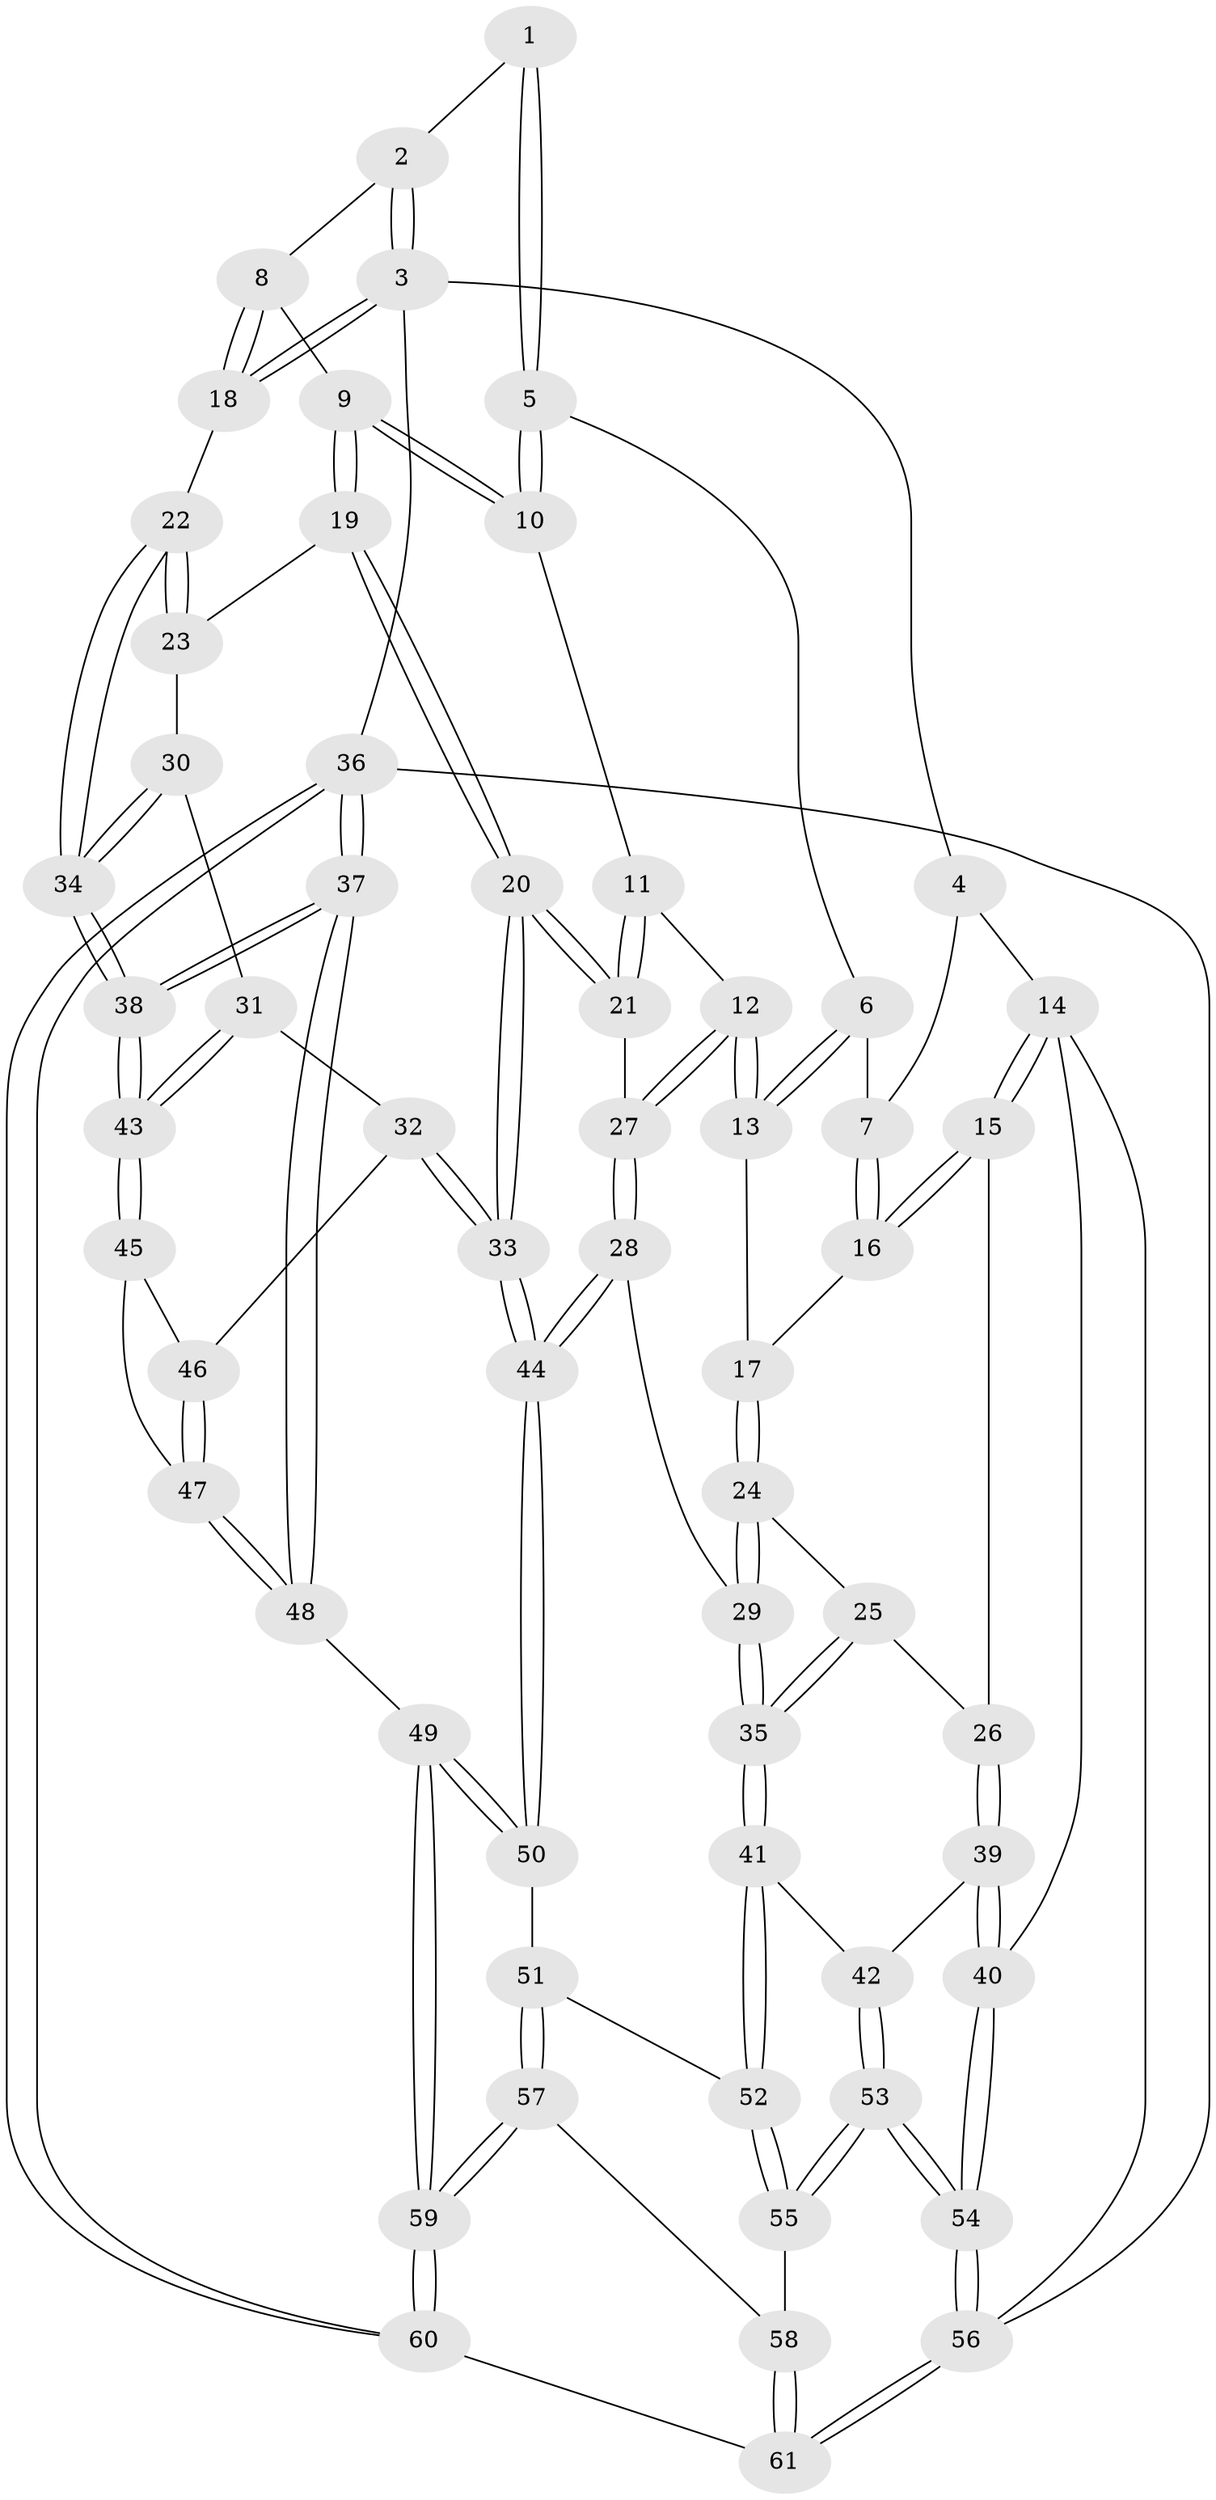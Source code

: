 // Generated by graph-tools (version 1.1) at 2025/51/03/09/25 03:51:06]
// undirected, 61 vertices, 149 edges
graph export_dot {
graph [start="1"]
  node [color=gray90,style=filled];
  1 [pos="+0.5303209007479665+0"];
  2 [pos="+0.761241074867337+0"];
  3 [pos="+1+0"];
  4 [pos="+0.20398844138023567+0"];
  5 [pos="+0.5009965277032076+0"];
  6 [pos="+0.4159416717740561+0.09214797392577205"];
  7 [pos="+0.17455138265336945+0.08855634203458873"];
  8 [pos="+0.731900044601769+0.1849333970694236"];
  9 [pos="+0.7141232107377595+0.2275562521381114"];
  10 [pos="+0.602532779741995+0.23699232091297812"];
  11 [pos="+0.5951255419532073+0.24147558841803682"];
  12 [pos="+0.44175409668596366+0.2885885864058822"];
  13 [pos="+0.4220330062402506+0.28080783920394586"];
  14 [pos="+0+0.2633885942328294"];
  15 [pos="+0+0.235202716305011"];
  16 [pos="+0.1446013036815068+0.15446822570010085"];
  17 [pos="+0.3435581829939869+0.2958603684835691"];
  18 [pos="+1+0.09883626666868768"];
  19 [pos="+0.7321111545203101+0.2534937817683933"];
  20 [pos="+0.6239631582797429+0.482294320946345"];
  21 [pos="+0.6167946703552242+0.4748274760065473"];
  22 [pos="+1+0.16237353914935904"];
  23 [pos="+0.8069370296735386+0.32044049844727895"];
  24 [pos="+0.29733169722806085+0.37911956317423523"];
  25 [pos="+0.24773136078440336+0.41520180107210963"];
  26 [pos="+0.20212744937562072+0.4292454282757314"];
  27 [pos="+0.4788323262005873+0.3995524281951791"];
  28 [pos="+0.4116479495855946+0.544984170991158"];
  29 [pos="+0.4034649604357604+0.547074682134601"];
  30 [pos="+0.8109608890512414+0.34714291651597134"];
  31 [pos="+0.8042155228662567+0.44467657684648776"];
  32 [pos="+0.6733865416882893+0.5019569232747971"];
  33 [pos="+0.6349204851195411+0.5042784543924537"];
  34 [pos="+1+0.4771122429671863"];
  35 [pos="+0.3292674877545993+0.605613652141897"];
  36 [pos="+1+1"];
  37 [pos="+1+0.7816862550164867"];
  38 [pos="+1+0.6447444522682332"];
  39 [pos="+0.14099910708242092+0.5495497660005791"];
  40 [pos="+0+0.5641800585559387"];
  41 [pos="+0.31149339166501366+0.6290680620599741"];
  42 [pos="+0.23467976933294948+0.6296941120993538"];
  43 [pos="+0.9410741895906098+0.5848467641604509"];
  44 [pos="+0.5760494532660645+0.6153375439360268"];
  45 [pos="+0.8427860843613247+0.6174317227196763"];
  46 [pos="+0.6748277236968367+0.5035374682720221"];
  47 [pos="+0.777770293440611+0.6491000366270102"];
  48 [pos="+0.6877152586485538+0.7366390127918513"];
  49 [pos="+0.6770225899502608+0.7427323348365383"];
  50 [pos="+0.5873646005518972+0.6777440476864115"];
  51 [pos="+0.4830154644922902+0.7467708894739703"];
  52 [pos="+0.36438288068196917+0.728767444101345"];
  53 [pos="+0.050592452944323726+0.9408668682497733"];
  54 [pos="+0+1"];
  55 [pos="+0.33521145613944503+0.7896665570187879"];
  56 [pos="+0+1"];
  57 [pos="+0.4858456521942977+0.8462690175335325"];
  58 [pos="+0.3996478445954446+0.9040690310482853"];
  59 [pos="+0.7202085713939226+1"];
  60 [pos="+0.7588398362593708+1"];
  61 [pos="+0.328700399672434+1"];
  1 -- 2;
  1 -- 5;
  1 -- 5;
  2 -- 3;
  2 -- 3;
  2 -- 8;
  3 -- 4;
  3 -- 18;
  3 -- 18;
  3 -- 36;
  4 -- 7;
  4 -- 14;
  5 -- 6;
  5 -- 10;
  5 -- 10;
  6 -- 7;
  6 -- 13;
  6 -- 13;
  7 -- 16;
  7 -- 16;
  8 -- 9;
  8 -- 18;
  8 -- 18;
  9 -- 10;
  9 -- 10;
  9 -- 19;
  9 -- 19;
  10 -- 11;
  11 -- 12;
  11 -- 21;
  11 -- 21;
  12 -- 13;
  12 -- 13;
  12 -- 27;
  12 -- 27;
  13 -- 17;
  14 -- 15;
  14 -- 15;
  14 -- 40;
  14 -- 56;
  15 -- 16;
  15 -- 16;
  15 -- 26;
  16 -- 17;
  17 -- 24;
  17 -- 24;
  18 -- 22;
  19 -- 20;
  19 -- 20;
  19 -- 23;
  20 -- 21;
  20 -- 21;
  20 -- 33;
  20 -- 33;
  21 -- 27;
  22 -- 23;
  22 -- 23;
  22 -- 34;
  22 -- 34;
  23 -- 30;
  24 -- 25;
  24 -- 29;
  24 -- 29;
  25 -- 26;
  25 -- 35;
  25 -- 35;
  26 -- 39;
  26 -- 39;
  27 -- 28;
  27 -- 28;
  28 -- 29;
  28 -- 44;
  28 -- 44;
  29 -- 35;
  29 -- 35;
  30 -- 31;
  30 -- 34;
  30 -- 34;
  31 -- 32;
  31 -- 43;
  31 -- 43;
  32 -- 33;
  32 -- 33;
  32 -- 46;
  33 -- 44;
  33 -- 44;
  34 -- 38;
  34 -- 38;
  35 -- 41;
  35 -- 41;
  36 -- 37;
  36 -- 37;
  36 -- 60;
  36 -- 60;
  36 -- 56;
  37 -- 38;
  37 -- 38;
  37 -- 48;
  37 -- 48;
  38 -- 43;
  38 -- 43;
  39 -- 40;
  39 -- 40;
  39 -- 42;
  40 -- 54;
  40 -- 54;
  41 -- 42;
  41 -- 52;
  41 -- 52;
  42 -- 53;
  42 -- 53;
  43 -- 45;
  43 -- 45;
  44 -- 50;
  44 -- 50;
  45 -- 46;
  45 -- 47;
  46 -- 47;
  46 -- 47;
  47 -- 48;
  47 -- 48;
  48 -- 49;
  49 -- 50;
  49 -- 50;
  49 -- 59;
  49 -- 59;
  50 -- 51;
  51 -- 52;
  51 -- 57;
  51 -- 57;
  52 -- 55;
  52 -- 55;
  53 -- 54;
  53 -- 54;
  53 -- 55;
  53 -- 55;
  54 -- 56;
  54 -- 56;
  55 -- 58;
  56 -- 61;
  56 -- 61;
  57 -- 58;
  57 -- 59;
  57 -- 59;
  58 -- 61;
  58 -- 61;
  59 -- 60;
  59 -- 60;
  60 -- 61;
}
